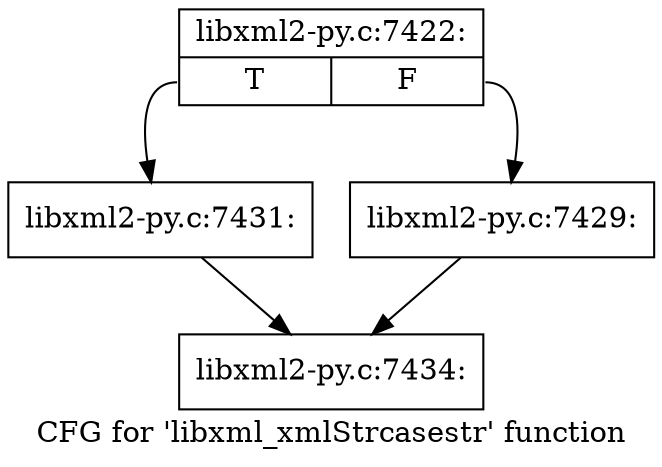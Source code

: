 digraph "CFG for 'libxml_xmlStrcasestr' function" {
	label="CFG for 'libxml_xmlStrcasestr' function";

	Node0x4325340 [shape=record,label="{libxml2-py.c:7422:|{<s0>T|<s1>F}}"];
	Node0x4325340:s0 -> Node0x4326fc0;
	Node0x4325340:s1 -> Node0x4326f70;
	Node0x4326f70 [shape=record,label="{libxml2-py.c:7429:}"];
	Node0x4326f70 -> Node0x43252c0;
	Node0x4326fc0 [shape=record,label="{libxml2-py.c:7431:}"];
	Node0x4326fc0 -> Node0x43252c0;
	Node0x43252c0 [shape=record,label="{libxml2-py.c:7434:}"];
}

